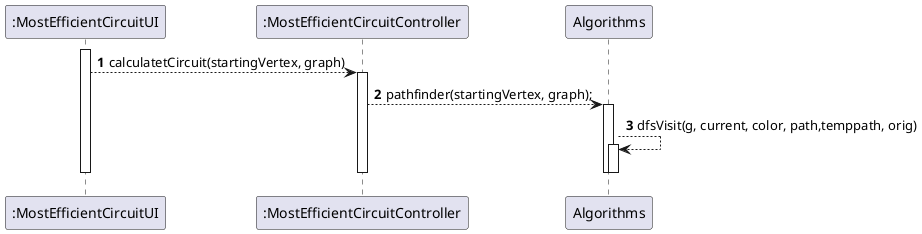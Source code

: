 @startuml
'https://plantuml.com/sequence-diagram

autonumber
participant ":MostEfficientCircuitUI" as ui
participant ":MostEfficientCircuitController" as controller
participant "Algorithms" as al
activate ui
ui --> controller: calculatetCircuit(startingVertex, graph)
activate controller
controller --> al: pathfinder(startingVertex, graph);
activate al
al --> al : dfsVisit(g, current, color, path,temppath, orig)
activate al
deactivate al

deactivate al
deactivate controller

deactivate ui

@enduml